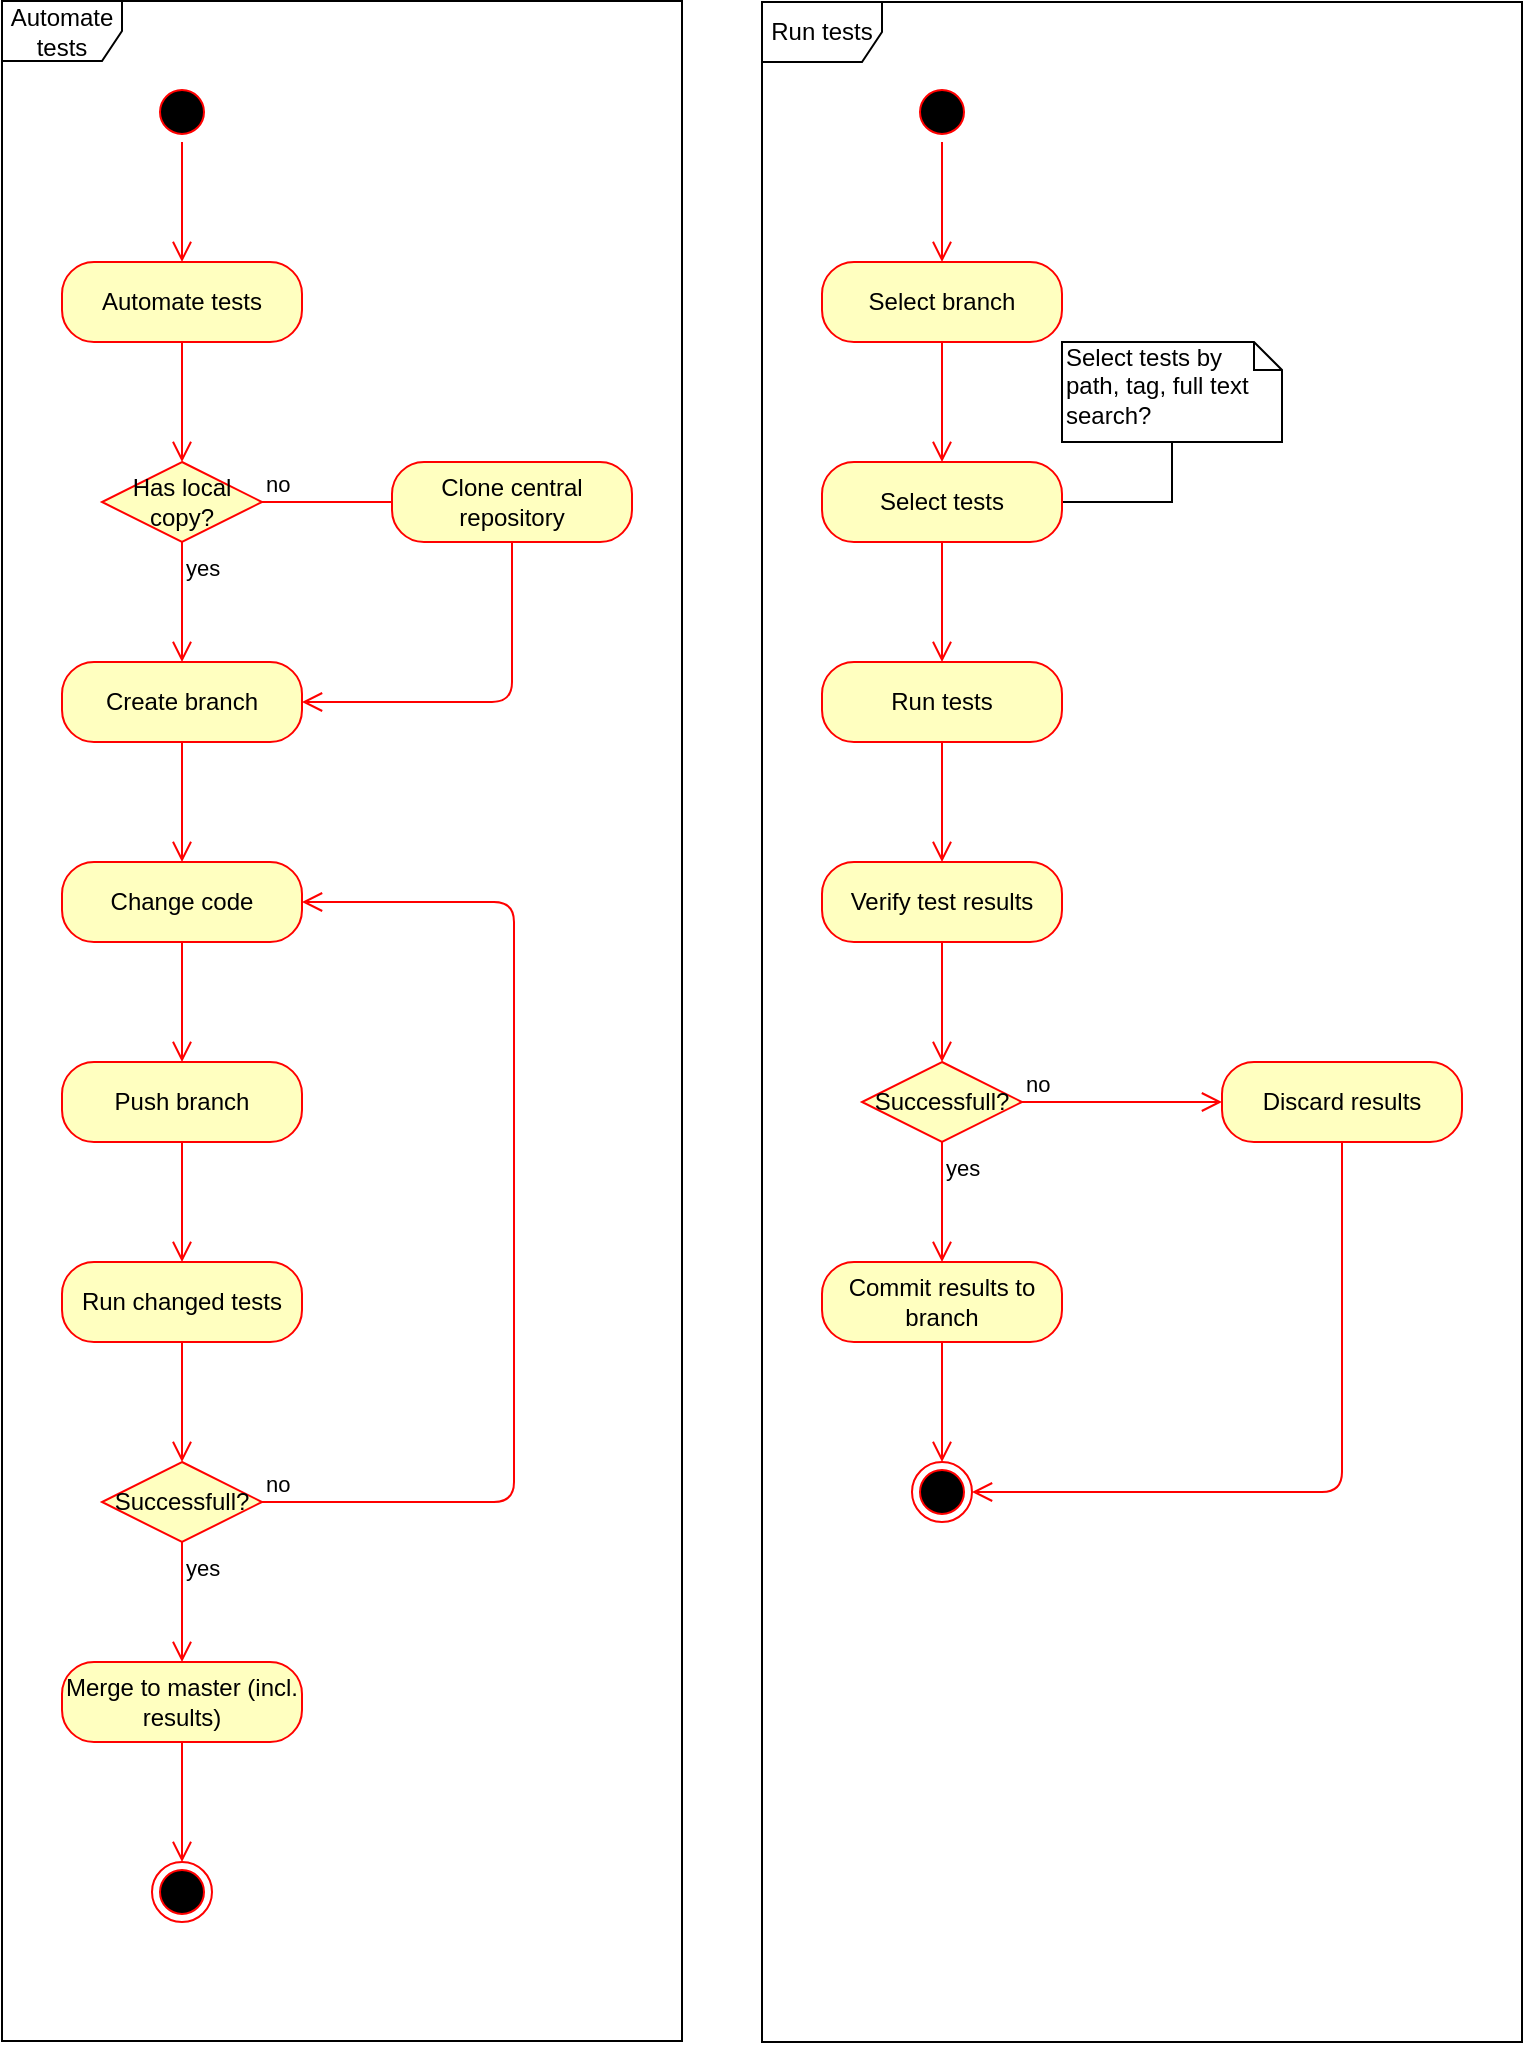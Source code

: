 <mxfile version="10.6.0" type="github"><diagram name="Page-1" id="0783ab3e-0a74-02c8-0abd-f7b4e66b4bec"><mxGraphModel dx="1472" dy="1065" grid="1" gridSize="10" guides="1" tooltips="1" connect="1" arrows="1" fold="1" page="1" pageScale="1" pageWidth="850" pageHeight="1100" background="#ffffff" math="0" shadow="0"><root><mxCell id="0"/><mxCell id="1" parent="0"/><mxCell id="BFV87jVg3PAOVzYmZIlI-27" value="&lt;div&gt;Automate tests&lt;/div&gt;" style="shape=umlFrame;whiteSpace=wrap;html=1;" vertex="1" parent="1"><mxGeometry x="40" y="39.5" width="340" height="1020" as="geometry"/></mxCell><mxCell id="BFV87jVg3PAOVzYmZIlI-1" value="" style="ellipse;html=1;shape=startState;fillColor=#000000;strokeColor=#ff0000;" vertex="1" parent="1"><mxGeometry x="115" y="80" width="30" height="30" as="geometry"/></mxCell><mxCell id="BFV87jVg3PAOVzYmZIlI-2" value="" style="edgeStyle=orthogonalEdgeStyle;html=1;verticalAlign=bottom;endArrow=open;endSize=8;strokeColor=#ff0000;" edge="1" source="BFV87jVg3PAOVzYmZIlI-1" parent="1"><mxGeometry relative="1" as="geometry"><mxPoint x="130" y="170" as="targetPoint"/></mxGeometry></mxCell><mxCell id="BFV87jVg3PAOVzYmZIlI-3" value="Automate tests" style="rounded=1;whiteSpace=wrap;html=1;arcSize=40;fontColor=#000000;fillColor=#ffffc0;strokeColor=#ff0000;" vertex="1" parent="1"><mxGeometry x="70" y="170" width="120" height="40" as="geometry"/></mxCell><mxCell id="BFV87jVg3PAOVzYmZIlI-4" value="" style="edgeStyle=orthogonalEdgeStyle;html=1;verticalAlign=bottom;endArrow=open;endSize=8;strokeColor=#ff0000;entryX=0.5;entryY=0;entryDx=0;entryDy=0;" edge="1" source="BFV87jVg3PAOVzYmZIlI-3" parent="1" target="BFV87jVg3PAOVzYmZIlI-5"><mxGeometry relative="1" as="geometry"><mxPoint x="130" y="270" as="targetPoint"/></mxGeometry></mxCell><mxCell id="BFV87jVg3PAOVzYmZIlI-5" value="Has local copy?" style="rhombus;whiteSpace=wrap;html=1;fillColor=#ffffc0;strokeColor=#ff0000;" vertex="1" parent="1"><mxGeometry x="90" y="270" width="80" height="40" as="geometry"/></mxCell><mxCell id="BFV87jVg3PAOVzYmZIlI-6" value="no" style="edgeStyle=orthogonalEdgeStyle;html=1;align=left;verticalAlign=bottom;endArrow=open;endSize=8;strokeColor=#ff0000;" edge="1" source="BFV87jVg3PAOVzYmZIlI-5" parent="1"><mxGeometry x="-1" relative="1" as="geometry"><mxPoint x="275" y="290" as="targetPoint"/></mxGeometry></mxCell><mxCell id="BFV87jVg3PAOVzYmZIlI-7" value="yes" style="edgeStyle=orthogonalEdgeStyle;html=1;align=left;verticalAlign=top;endArrow=open;endSize=8;strokeColor=#ff0000;" edge="1" source="BFV87jVg3PAOVzYmZIlI-5" parent="1"><mxGeometry x="-1" relative="1" as="geometry"><mxPoint x="130" y="370" as="targetPoint"/></mxGeometry></mxCell><mxCell id="BFV87jVg3PAOVzYmZIlI-9" value="&lt;div&gt;Create branch&lt;/div&gt;" style="rounded=1;whiteSpace=wrap;html=1;arcSize=40;fontColor=#000000;fillColor=#ffffc0;strokeColor=#ff0000;" vertex="1" parent="1"><mxGeometry x="70" y="370" width="120" height="40" as="geometry"/></mxCell><mxCell id="BFV87jVg3PAOVzYmZIlI-10" value="" style="edgeStyle=orthogonalEdgeStyle;html=1;verticalAlign=bottom;endArrow=open;endSize=8;strokeColor=#ff0000;" edge="1" source="BFV87jVg3PAOVzYmZIlI-9" parent="1"><mxGeometry relative="1" as="geometry"><mxPoint x="130" y="470" as="targetPoint"/></mxGeometry></mxCell><mxCell id="BFV87jVg3PAOVzYmZIlI-11" value="&lt;div&gt;Change code&lt;/div&gt;" style="rounded=1;whiteSpace=wrap;html=1;arcSize=40;fontColor=#000000;fillColor=#ffffc0;strokeColor=#ff0000;" vertex="1" parent="1"><mxGeometry x="70" y="470" width="120" height="40" as="geometry"/></mxCell><mxCell id="BFV87jVg3PAOVzYmZIlI-12" value="" style="edgeStyle=orthogonalEdgeStyle;html=1;verticalAlign=bottom;endArrow=open;endSize=8;strokeColor=#ff0000;" edge="1" source="BFV87jVg3PAOVzYmZIlI-11" parent="1"><mxGeometry relative="1" as="geometry"><mxPoint x="130" y="570" as="targetPoint"/></mxGeometry></mxCell><mxCell id="BFV87jVg3PAOVzYmZIlI-13" value="&lt;div&gt;Push branch&lt;/div&gt;" style="rounded=1;whiteSpace=wrap;html=1;arcSize=40;fontColor=#000000;fillColor=#ffffc0;strokeColor=#ff0000;" vertex="1" parent="1"><mxGeometry x="70" y="570" width="120" height="40" as="geometry"/></mxCell><mxCell id="BFV87jVg3PAOVzYmZIlI-14" value="" style="edgeStyle=orthogonalEdgeStyle;html=1;verticalAlign=bottom;endArrow=open;endSize=8;strokeColor=#ff0000;" edge="1" source="BFV87jVg3PAOVzYmZIlI-13" parent="1"><mxGeometry relative="1" as="geometry"><mxPoint x="130" y="670" as="targetPoint"/></mxGeometry></mxCell><mxCell id="BFV87jVg3PAOVzYmZIlI-15" value="&lt;div&gt;Clone central repository&lt;/div&gt;" style="rounded=1;whiteSpace=wrap;html=1;arcSize=40;fontColor=#000000;fillColor=#ffffc0;strokeColor=#ff0000;" vertex="1" parent="1"><mxGeometry x="235" y="270" width="120" height="40" as="geometry"/></mxCell><mxCell id="BFV87jVg3PAOVzYmZIlI-16" value="" style="edgeStyle=orthogonalEdgeStyle;html=1;verticalAlign=bottom;endArrow=open;endSize=8;strokeColor=#ff0000;entryX=1;entryY=0.5;entryDx=0;entryDy=0;exitX=0.5;exitY=1;exitDx=0;exitDy=0;" edge="1" source="BFV87jVg3PAOVzYmZIlI-15" parent="1" target="BFV87jVg3PAOVzYmZIlI-9"><mxGeometry relative="1" as="geometry"><mxPoint x="335" y="370" as="targetPoint"/></mxGeometry></mxCell><mxCell id="BFV87jVg3PAOVzYmZIlI-17" value="Run changed tests" style="rounded=1;whiteSpace=wrap;html=1;arcSize=40;fontColor=#000000;fillColor=#ffffc0;strokeColor=#ff0000;" vertex="1" parent="1"><mxGeometry x="70" y="670" width="120" height="40" as="geometry"/></mxCell><mxCell id="BFV87jVg3PAOVzYmZIlI-18" value="" style="edgeStyle=orthogonalEdgeStyle;html=1;verticalAlign=bottom;endArrow=open;endSize=8;strokeColor=#ff0000;" edge="1" source="BFV87jVg3PAOVzYmZIlI-17" parent="1"><mxGeometry relative="1" as="geometry"><mxPoint x="130" y="770" as="targetPoint"/></mxGeometry></mxCell><mxCell id="BFV87jVg3PAOVzYmZIlI-21" value="Successfull?" style="rhombus;whiteSpace=wrap;html=1;fillColor=#ffffc0;strokeColor=#ff0000;" vertex="1" parent="1"><mxGeometry x="90" y="770" width="80" height="40" as="geometry"/></mxCell><mxCell id="BFV87jVg3PAOVzYmZIlI-22" value="no" style="edgeStyle=orthogonalEdgeStyle;html=1;align=left;verticalAlign=bottom;endArrow=open;endSize=8;strokeColor=#ff0000;exitX=1;exitY=0.5;exitDx=0;exitDy=0;" edge="1" source="BFV87jVg3PAOVzYmZIlI-21" parent="1"><mxGeometry x="-1" relative="1" as="geometry"><mxPoint x="190" y="490" as="targetPoint"/><Array as="points"><mxPoint x="296" y="790"/><mxPoint x="296" y="490"/><mxPoint x="190" y="490"/></Array></mxGeometry></mxCell><mxCell id="BFV87jVg3PAOVzYmZIlI-23" value="yes" style="edgeStyle=orthogonalEdgeStyle;html=1;align=left;verticalAlign=top;endArrow=open;endSize=8;strokeColor=#ff0000;" edge="1" source="BFV87jVg3PAOVzYmZIlI-21" parent="1"><mxGeometry x="-1" relative="1" as="geometry"><mxPoint x="130" y="870" as="targetPoint"/></mxGeometry></mxCell><mxCell id="BFV87jVg3PAOVzYmZIlI-24" value="Merge to master (incl. results)" style="rounded=1;whiteSpace=wrap;html=1;arcSize=40;fontColor=#000000;fillColor=#ffffc0;strokeColor=#ff0000;" vertex="1" parent="1"><mxGeometry x="70" y="870" width="120" height="40" as="geometry"/></mxCell><mxCell id="BFV87jVg3PAOVzYmZIlI-25" value="" style="edgeStyle=orthogonalEdgeStyle;html=1;verticalAlign=bottom;endArrow=open;endSize=8;strokeColor=#ff0000;" edge="1" source="BFV87jVg3PAOVzYmZIlI-24" parent="1"><mxGeometry relative="1" as="geometry"><mxPoint x="130" y="970" as="targetPoint"/></mxGeometry></mxCell><mxCell id="BFV87jVg3PAOVzYmZIlI-26" value="" style="ellipse;html=1;shape=endState;fillColor=#000000;strokeColor=#ff0000;" vertex="1" parent="1"><mxGeometry x="115" y="970" width="30" height="30" as="geometry"/></mxCell><mxCell id="BFV87jVg3PAOVzYmZIlI-28" value="&lt;div&gt;Run tests&lt;/div&gt;" style="shape=umlFrame;whiteSpace=wrap;html=1;" vertex="1" parent="1"><mxGeometry x="420" y="40" width="380" height="1020" as="geometry"/></mxCell><mxCell id="BFV87jVg3PAOVzYmZIlI-29" value="" style="ellipse;html=1;shape=startState;fillColor=#000000;strokeColor=#ff0000;" vertex="1" parent="1"><mxGeometry x="495" y="80" width="30" height="30" as="geometry"/></mxCell><mxCell id="BFV87jVg3PAOVzYmZIlI-30" value="" style="edgeStyle=orthogonalEdgeStyle;html=1;verticalAlign=bottom;endArrow=open;endSize=8;strokeColor=#ff0000;" edge="1" source="BFV87jVg3PAOVzYmZIlI-29" parent="1"><mxGeometry relative="1" as="geometry"><mxPoint x="510" y="170" as="targetPoint"/></mxGeometry></mxCell><mxCell id="BFV87jVg3PAOVzYmZIlI-31" value="Select branch" style="rounded=1;whiteSpace=wrap;html=1;arcSize=40;fontColor=#000000;fillColor=#ffffc0;strokeColor=#ff0000;" vertex="1" parent="1"><mxGeometry x="450" y="170" width="120" height="40" as="geometry"/></mxCell><mxCell id="BFV87jVg3PAOVzYmZIlI-32" value="" style="edgeStyle=orthogonalEdgeStyle;html=1;verticalAlign=bottom;endArrow=open;endSize=8;strokeColor=#ff0000;" edge="1" source="BFV87jVg3PAOVzYmZIlI-31" parent="1"><mxGeometry relative="1" as="geometry"><mxPoint x="510" y="270" as="targetPoint"/></mxGeometry></mxCell><mxCell id="BFV87jVg3PAOVzYmZIlI-38" style="edgeStyle=orthogonalEdgeStyle;rounded=0;orthogonalLoop=1;jettySize=auto;html=1;exitX=1;exitY=0.5;exitDx=0;exitDy=0;entryX=0.5;entryY=1;entryDx=0;entryDy=0;entryPerimeter=0;endArrow=none;endFill=0;" edge="1" parent="1" source="BFV87jVg3PAOVzYmZIlI-33" target="BFV87jVg3PAOVzYmZIlI-37"><mxGeometry relative="1" as="geometry"/></mxCell><mxCell id="BFV87jVg3PAOVzYmZIlI-33" value="Select tests" style="rounded=1;whiteSpace=wrap;html=1;arcSize=40;fontColor=#000000;fillColor=#ffffc0;strokeColor=#ff0000;" vertex="1" parent="1"><mxGeometry x="450" y="270" width="120" height="40" as="geometry"/></mxCell><mxCell id="BFV87jVg3PAOVzYmZIlI-34" value="" style="edgeStyle=orthogonalEdgeStyle;html=1;verticalAlign=bottom;endArrow=open;endSize=8;strokeColor=#ff0000;" edge="1" source="BFV87jVg3PAOVzYmZIlI-33" parent="1"><mxGeometry relative="1" as="geometry"><mxPoint x="510" y="370" as="targetPoint"/></mxGeometry></mxCell><mxCell id="BFV87jVg3PAOVzYmZIlI-35" value="Run tests" style="rounded=1;whiteSpace=wrap;html=1;arcSize=40;fontColor=#000000;fillColor=#ffffc0;strokeColor=#ff0000;" vertex="1" parent="1"><mxGeometry x="450" y="370" width="120" height="40" as="geometry"/></mxCell><mxCell id="BFV87jVg3PAOVzYmZIlI-36" value="" style="edgeStyle=orthogonalEdgeStyle;html=1;verticalAlign=bottom;endArrow=open;endSize=8;strokeColor=#ff0000;" edge="1" source="BFV87jVg3PAOVzYmZIlI-35" parent="1"><mxGeometry relative="1" as="geometry"><mxPoint x="510" y="470" as="targetPoint"/></mxGeometry></mxCell><mxCell id="BFV87jVg3PAOVzYmZIlI-37" value="Select tests by path, tag, full text search?" style="shape=note;whiteSpace=wrap;html=1;size=14;verticalAlign=top;align=left;spacingTop=-6;" vertex="1" parent="1"><mxGeometry x="570" y="210" width="110" height="50" as="geometry"/></mxCell><mxCell id="BFV87jVg3PAOVzYmZIlI-39" value="Verify test results" style="rounded=1;whiteSpace=wrap;html=1;arcSize=40;fontColor=#000000;fillColor=#ffffc0;strokeColor=#ff0000;" vertex="1" parent="1"><mxGeometry x="450" y="470" width="120" height="40" as="geometry"/></mxCell><mxCell id="BFV87jVg3PAOVzYmZIlI-40" value="" style="edgeStyle=orthogonalEdgeStyle;html=1;verticalAlign=bottom;endArrow=open;endSize=8;strokeColor=#ff0000;" edge="1" source="BFV87jVg3PAOVzYmZIlI-39" parent="1"><mxGeometry relative="1" as="geometry"><mxPoint x="510" y="570" as="targetPoint"/></mxGeometry></mxCell><mxCell id="BFV87jVg3PAOVzYmZIlI-41" value="Successfull?" style="rhombus;whiteSpace=wrap;html=1;fillColor=#ffffc0;strokeColor=#ff0000;" vertex="1" parent="1"><mxGeometry x="470" y="570" width="80" height="40" as="geometry"/></mxCell><mxCell id="BFV87jVg3PAOVzYmZIlI-42" value="no" style="edgeStyle=orthogonalEdgeStyle;html=1;align=left;verticalAlign=bottom;endArrow=open;endSize=8;strokeColor=#ff0000;" edge="1" source="BFV87jVg3PAOVzYmZIlI-41" parent="1"><mxGeometry x="-1" relative="1" as="geometry"><mxPoint x="650" y="590" as="targetPoint"/></mxGeometry></mxCell><mxCell id="BFV87jVg3PAOVzYmZIlI-43" value="yes" style="edgeStyle=orthogonalEdgeStyle;html=1;align=left;verticalAlign=top;endArrow=open;endSize=8;strokeColor=#ff0000;" edge="1" source="BFV87jVg3PAOVzYmZIlI-41" parent="1"><mxGeometry x="-1" relative="1" as="geometry"><mxPoint x="510" y="670" as="targetPoint"/></mxGeometry></mxCell><mxCell id="BFV87jVg3PAOVzYmZIlI-44" value="Discard results" style="rounded=1;whiteSpace=wrap;html=1;arcSize=40;fontColor=#000000;fillColor=#ffffc0;strokeColor=#ff0000;" vertex="1" parent="1"><mxGeometry x="650" y="570" width="120" height="40" as="geometry"/></mxCell><mxCell id="BFV87jVg3PAOVzYmZIlI-45" value="" style="edgeStyle=orthogonalEdgeStyle;html=1;verticalAlign=bottom;endArrow=open;endSize=8;strokeColor=#ff0000;entryX=1;entryY=0.5;entryDx=0;entryDy=0;exitX=0.5;exitY=1;exitDx=0;exitDy=0;" edge="1" source="BFV87jVg3PAOVzYmZIlI-44" parent="1" target="BFV87jVg3PAOVzYmZIlI-48"><mxGeometry relative="1" as="geometry"><mxPoint x="710" y="670" as="targetPoint"/></mxGeometry></mxCell><mxCell id="BFV87jVg3PAOVzYmZIlI-46" value="Commit results to branch" style="rounded=1;whiteSpace=wrap;html=1;arcSize=40;fontColor=#000000;fillColor=#ffffc0;strokeColor=#ff0000;" vertex="1" parent="1"><mxGeometry x="450" y="670" width="120" height="40" as="geometry"/></mxCell><mxCell id="BFV87jVg3PAOVzYmZIlI-47" value="" style="edgeStyle=orthogonalEdgeStyle;html=1;verticalAlign=bottom;endArrow=open;endSize=8;strokeColor=#ff0000;" edge="1" source="BFV87jVg3PAOVzYmZIlI-46" parent="1"><mxGeometry relative="1" as="geometry"><mxPoint x="510" y="770" as="targetPoint"/></mxGeometry></mxCell><mxCell id="BFV87jVg3PAOVzYmZIlI-48" value="" style="ellipse;html=1;shape=endState;fillColor=#000000;strokeColor=#ff0000;" vertex="1" parent="1"><mxGeometry x="495" y="770" width="30" height="30" as="geometry"/></mxCell></root></mxGraphModel></diagram></mxfile>